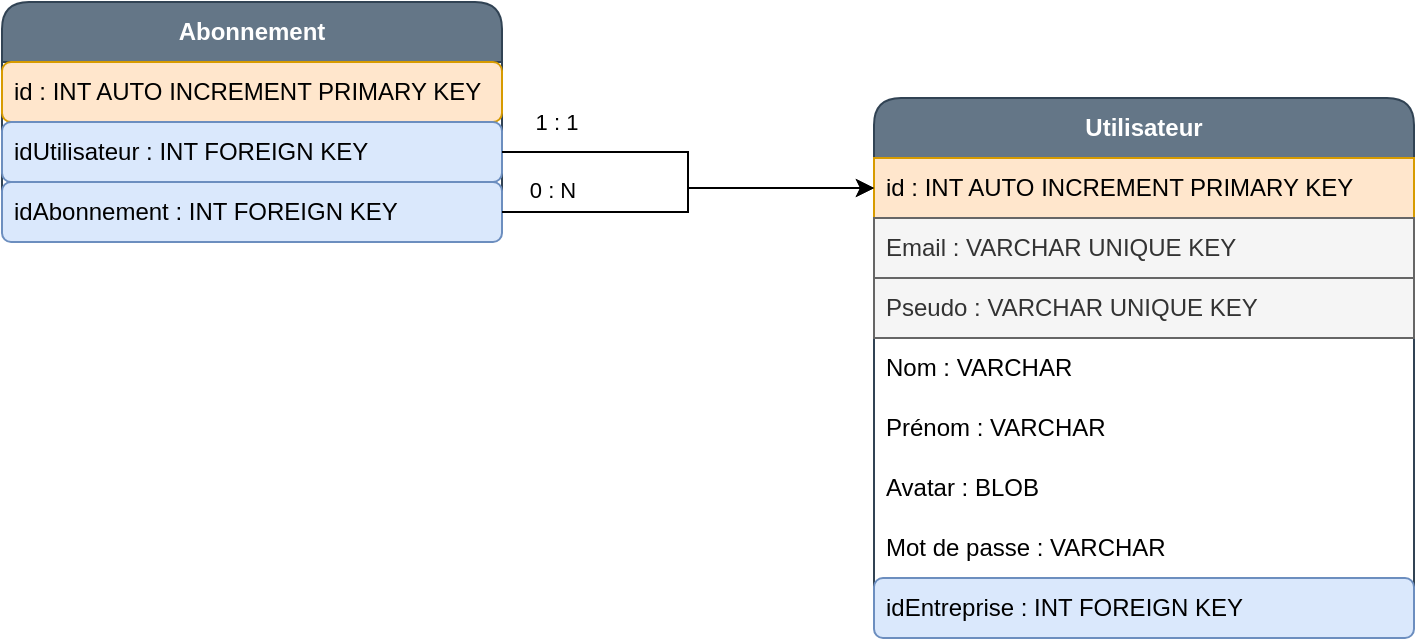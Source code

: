 <mxfile version="20.6.0" type="device"><diagram id="MPXmGFfYieriea2cx1mr" name="Page-1"><mxGraphModel dx="1635" dy="838" grid="1" gridSize="10" guides="1" tooltips="1" connect="1" arrows="1" fold="1" page="1" pageScale="1" pageWidth="827" pageHeight="1169" math="0" shadow="0"><root><mxCell id="0"/><mxCell id="1" parent="0"/><mxCell id="nQWI0bVCzbwnwB09jE3p-1" value="&lt;b&gt;Utilisateur&lt;/b&gt;" style="swimlane;fontStyle=0;childLayout=stackLayout;horizontal=1;startSize=30;horizontalStack=0;resizeParent=1;resizeParentMax=0;resizeLast=0;collapsible=1;marginBottom=0;whiteSpace=wrap;html=1;rounded=1;fillColor=#647687;strokeColor=#314354;fontColor=#ffffff;" vertex="1" parent="1"><mxGeometry x="516" y="315" width="270" height="270" as="geometry"/></mxCell><mxCell id="nQWI0bVCzbwnwB09jE3p-2" value="id : INT AUTO INCREMENT PRIMARY KEY" style="text;strokeColor=#d79b00;fillColor=#ffe6cc;align=left;verticalAlign=middle;spacingLeft=4;spacingRight=4;overflow=hidden;points=[[0,0.5],[1,0.5]];portConstraint=eastwest;rotatable=0;whiteSpace=wrap;html=1;" vertex="1" parent="nQWI0bVCzbwnwB09jE3p-1"><mxGeometry y="30" width="270" height="30" as="geometry"/></mxCell><mxCell id="nQWI0bVCzbwnwB09jE3p-3" value="Email : VARCHAR UNIQUE KEY" style="text;strokeColor=#666666;fillColor=#f5f5f5;align=left;verticalAlign=middle;spacingLeft=4;spacingRight=4;overflow=hidden;points=[[0,0.5],[1,0.5]];portConstraint=eastwest;rotatable=0;whiteSpace=wrap;html=1;fontColor=#333333;" vertex="1" parent="nQWI0bVCzbwnwB09jE3p-1"><mxGeometry y="60" width="270" height="30" as="geometry"/></mxCell><mxCell id="nQWI0bVCzbwnwB09jE3p-4" value="Pseudo : VARCHAR UNIQUE KEY" style="text;strokeColor=#666666;fillColor=#f5f5f5;align=left;verticalAlign=middle;spacingLeft=4;spacingRight=4;overflow=hidden;points=[[0,0.5],[1,0.5]];portConstraint=eastwest;rotatable=0;whiteSpace=wrap;html=1;fontColor=#333333;" vertex="1" parent="nQWI0bVCzbwnwB09jE3p-1"><mxGeometry y="90" width="270" height="30" as="geometry"/></mxCell><mxCell id="nQWI0bVCzbwnwB09jE3p-5" value="Nom : VARCHAR" style="text;strokeColor=none;fillColor=none;align=left;verticalAlign=middle;spacingLeft=4;spacingRight=4;overflow=hidden;points=[[0,0.5],[1,0.5]];portConstraint=eastwest;rotatable=0;whiteSpace=wrap;html=1;" vertex="1" parent="nQWI0bVCzbwnwB09jE3p-1"><mxGeometry y="120" width="270" height="30" as="geometry"/></mxCell><mxCell id="nQWI0bVCzbwnwB09jE3p-6" value="Prénom : VARCHAR" style="text;strokeColor=none;fillColor=none;align=left;verticalAlign=middle;spacingLeft=4;spacingRight=4;overflow=hidden;points=[[0,0.5],[1,0.5]];portConstraint=eastwest;rotatable=0;whiteSpace=wrap;html=1;" vertex="1" parent="nQWI0bVCzbwnwB09jE3p-1"><mxGeometry y="150" width="270" height="30" as="geometry"/></mxCell><mxCell id="nQWI0bVCzbwnwB09jE3p-7" value="Avatar : BLOB" style="text;strokeColor=none;fillColor=none;align=left;verticalAlign=middle;spacingLeft=4;spacingRight=4;overflow=hidden;points=[[0,0.5],[1,0.5]];portConstraint=eastwest;rotatable=0;whiteSpace=wrap;html=1;" vertex="1" parent="nQWI0bVCzbwnwB09jE3p-1"><mxGeometry y="180" width="270" height="30" as="geometry"/></mxCell><mxCell id="nQWI0bVCzbwnwB09jE3p-8" value="Mot de passe : VARCHAR" style="text;strokeColor=none;fillColor=none;align=left;verticalAlign=middle;spacingLeft=4;spacingRight=4;overflow=hidden;points=[[0,0.5],[1,0.5]];portConstraint=eastwest;rotatable=0;whiteSpace=wrap;html=1;" vertex="1" parent="nQWI0bVCzbwnwB09jE3p-1"><mxGeometry y="210" width="270" height="30" as="geometry"/></mxCell><mxCell id="nQWI0bVCzbwnwB09jE3p-9" value="idEntreprise : INT FOREIGN KEY" style="text;strokeColor=#6c8ebf;fillColor=#dae8fc;align=left;verticalAlign=middle;spacingLeft=4;spacingRight=4;overflow=hidden;points=[[0,0.5],[1,0.5]];portConstraint=eastwest;rotatable=0;whiteSpace=wrap;html=1;rounded=1;" vertex="1" parent="nQWI0bVCzbwnwB09jE3p-1"><mxGeometry y="240" width="270" height="30" as="geometry"/></mxCell><mxCell id="nQWI0bVCzbwnwB09jE3p-10" value="&lt;b&gt;Abonnement&lt;/b&gt;" style="swimlane;fontStyle=0;childLayout=stackLayout;horizontal=1;startSize=30;horizontalStack=0;resizeParent=1;resizeParentMax=0;resizeLast=0;collapsible=1;marginBottom=0;whiteSpace=wrap;html=1;rounded=1;fillColor=#647687;fontColor=#ffffff;strokeColor=#314354;" vertex="1" parent="1"><mxGeometry x="80" y="267" width="250" height="120" as="geometry"/></mxCell><mxCell id="nQWI0bVCzbwnwB09jE3p-11" value="id : INT AUTO INCREMENT PRIMARY KEY" style="text;strokeColor=#d79b00;fillColor=#ffe6cc;align=left;verticalAlign=middle;spacingLeft=4;spacingRight=4;overflow=hidden;points=[[0,0.5],[1,0.5]];portConstraint=eastwest;rotatable=0;whiteSpace=wrap;html=1;rounded=1;" vertex="1" parent="nQWI0bVCzbwnwB09jE3p-10"><mxGeometry y="30" width="250" height="30" as="geometry"/></mxCell><mxCell id="nQWI0bVCzbwnwB09jE3p-12" value="idUtilisateur : INT FOREIGN KEY" style="text;strokeColor=#6c8ebf;fillColor=#dae8fc;align=left;verticalAlign=middle;spacingLeft=4;spacingRight=4;overflow=hidden;points=[[0,0.5],[1,0.5]];portConstraint=eastwest;rotatable=0;whiteSpace=wrap;html=1;rounded=1;" vertex="1" parent="nQWI0bVCzbwnwB09jE3p-10"><mxGeometry y="60" width="250" height="30" as="geometry"/></mxCell><mxCell id="nQWI0bVCzbwnwB09jE3p-13" value="idAbonnement : INT FOREIGN KEY" style="text;strokeColor=#6c8ebf;fillColor=#dae8fc;align=left;verticalAlign=middle;spacingLeft=4;spacingRight=4;overflow=hidden;points=[[0,0.5],[1,0.5]];portConstraint=eastwest;rotatable=0;whiteSpace=wrap;html=1;rounded=1;" vertex="1" parent="nQWI0bVCzbwnwB09jE3p-10"><mxGeometry y="90" width="250" height="30" as="geometry"/></mxCell><mxCell id="nQWI0bVCzbwnwB09jE3p-14" style="edgeStyle=orthogonalEdgeStyle;rounded=0;orthogonalLoop=1;jettySize=auto;html=1;entryX=0;entryY=0.5;entryDx=0;entryDy=0;" edge="1" parent="1" source="nQWI0bVCzbwnwB09jE3p-12" target="nQWI0bVCzbwnwB09jE3p-2"><mxGeometry relative="1" as="geometry"/></mxCell><mxCell id="nQWI0bVCzbwnwB09jE3p-15" value="1 : 1" style="edgeLabel;html=1;align=center;verticalAlign=middle;resizable=0;points=[];" vertex="1" connectable="0" parent="nQWI0bVCzbwnwB09jE3p-14"><mxGeometry x="-0.723" relative="1" as="geometry"><mxPoint x="-2" y="-15" as="offset"/></mxGeometry></mxCell><mxCell id="nQWI0bVCzbwnwB09jE3p-16" style="edgeStyle=orthogonalEdgeStyle;rounded=0;orthogonalLoop=1;jettySize=auto;html=1;entryX=0;entryY=0.5;entryDx=0;entryDy=0;" edge="1" parent="1" source="nQWI0bVCzbwnwB09jE3p-13" target="nQWI0bVCzbwnwB09jE3p-2"><mxGeometry relative="1" as="geometry"/></mxCell><mxCell id="nQWI0bVCzbwnwB09jE3p-17" value="0 : N" style="edgeLabel;html=1;align=center;verticalAlign=middle;resizable=0;points=[];" vertex="1" connectable="0" parent="nQWI0bVCzbwnwB09jE3p-16"><mxGeometry x="-0.78" y="1" relative="1" as="geometry"><mxPoint x="3" y="-10" as="offset"/></mxGeometry></mxCell></root></mxGraphModel></diagram></mxfile>